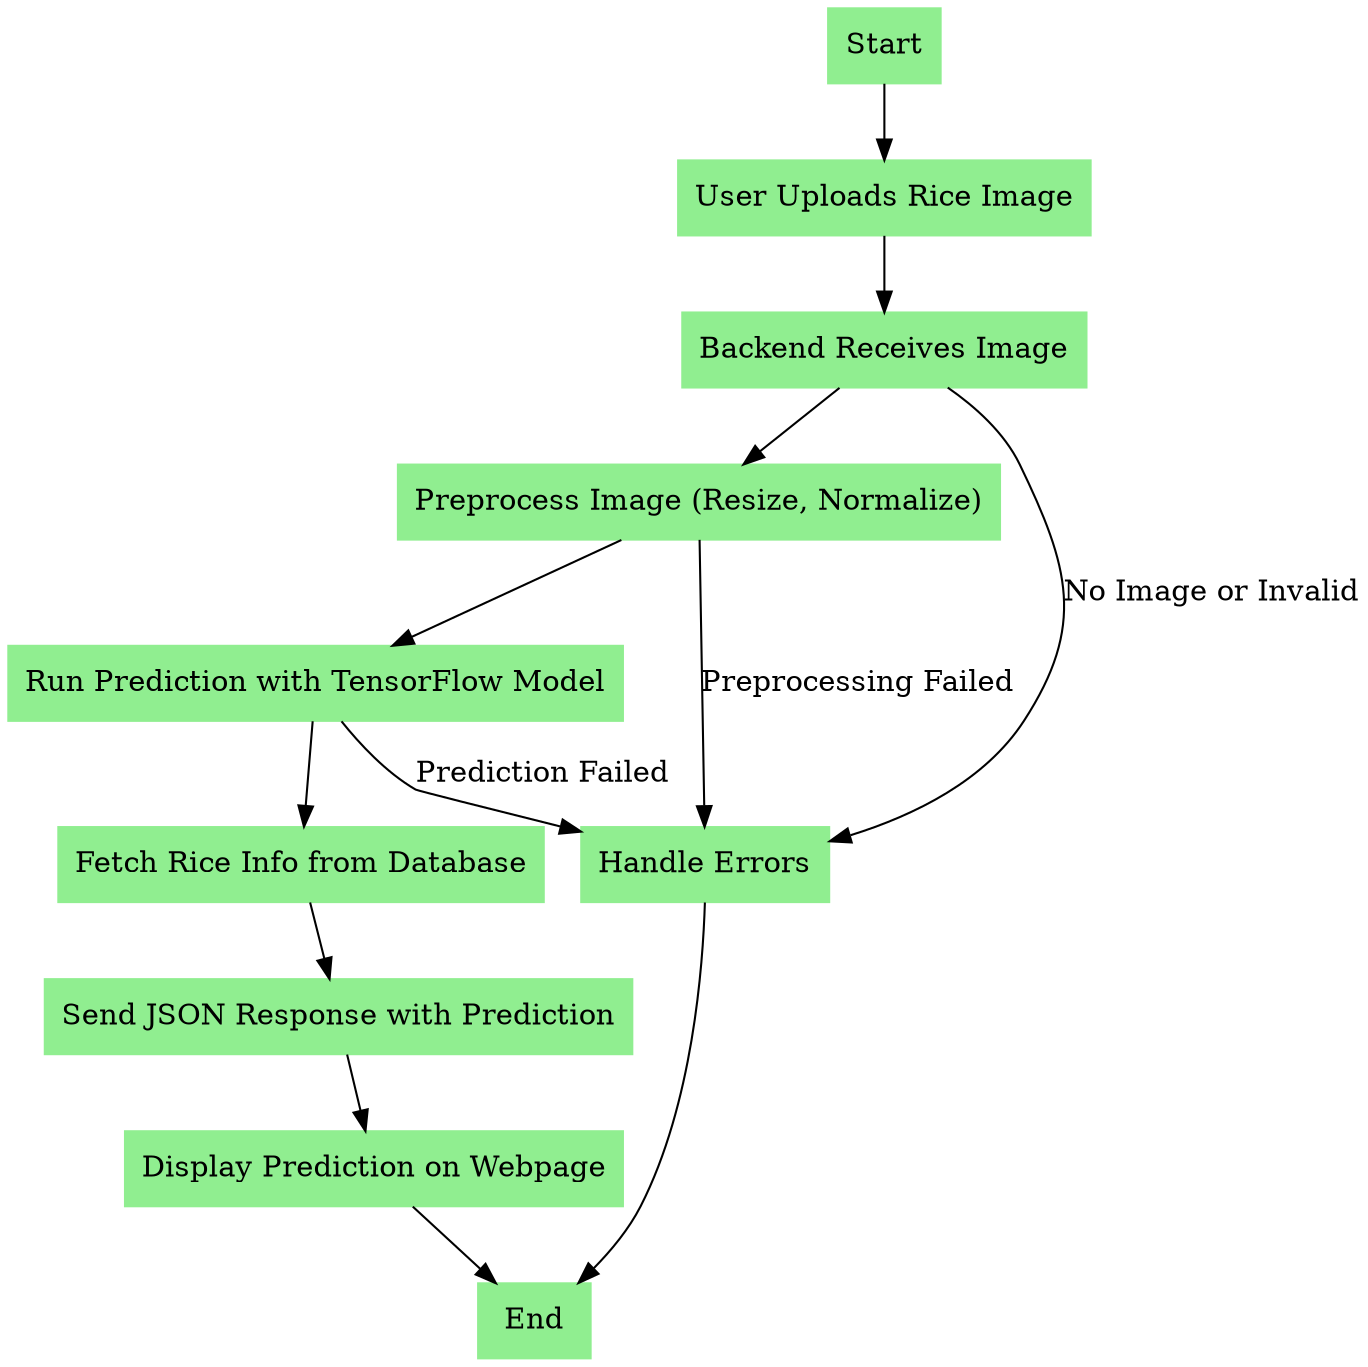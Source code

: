 digraph django_rice_prediction_process {
    rankdir=TB;
    node [shape=box, style=filled, color=lightgreen];

    start [label="Start"];
    user_upload [label="User Uploads Rice Image"];
    backend_receive [label="Backend Receives Image"];
    preprocess [label="Preprocess Image (Resize, Normalize)"];
    model_predict [label="Run Prediction with TensorFlow Model"];
    fetch_info [label="Fetch Rice Info from Database"];
    send_response [label="Send JSON Response with Prediction"];
    display_result [label="Display Prediction on Webpage"];
    error_handling [label="Handle Errors"];
    end [label="End"];

    start -> user_upload;
    user_upload -> backend_receive;
    backend_receive -> preprocess;
    preprocess -> model_predict;
    model_predict -> fetch_info;
    fetch_info -> send_response;
    send_response -> display_result;
    display_result -> end;

    // Error handling paths
    backend_receive -> error_handling [label="No Image or Invalid"];
    preprocess -> error_handling [label="Preprocessing Failed"];
    model_predict -> error_handling [label="Prediction Failed"];
    error_handling -> end;
}
